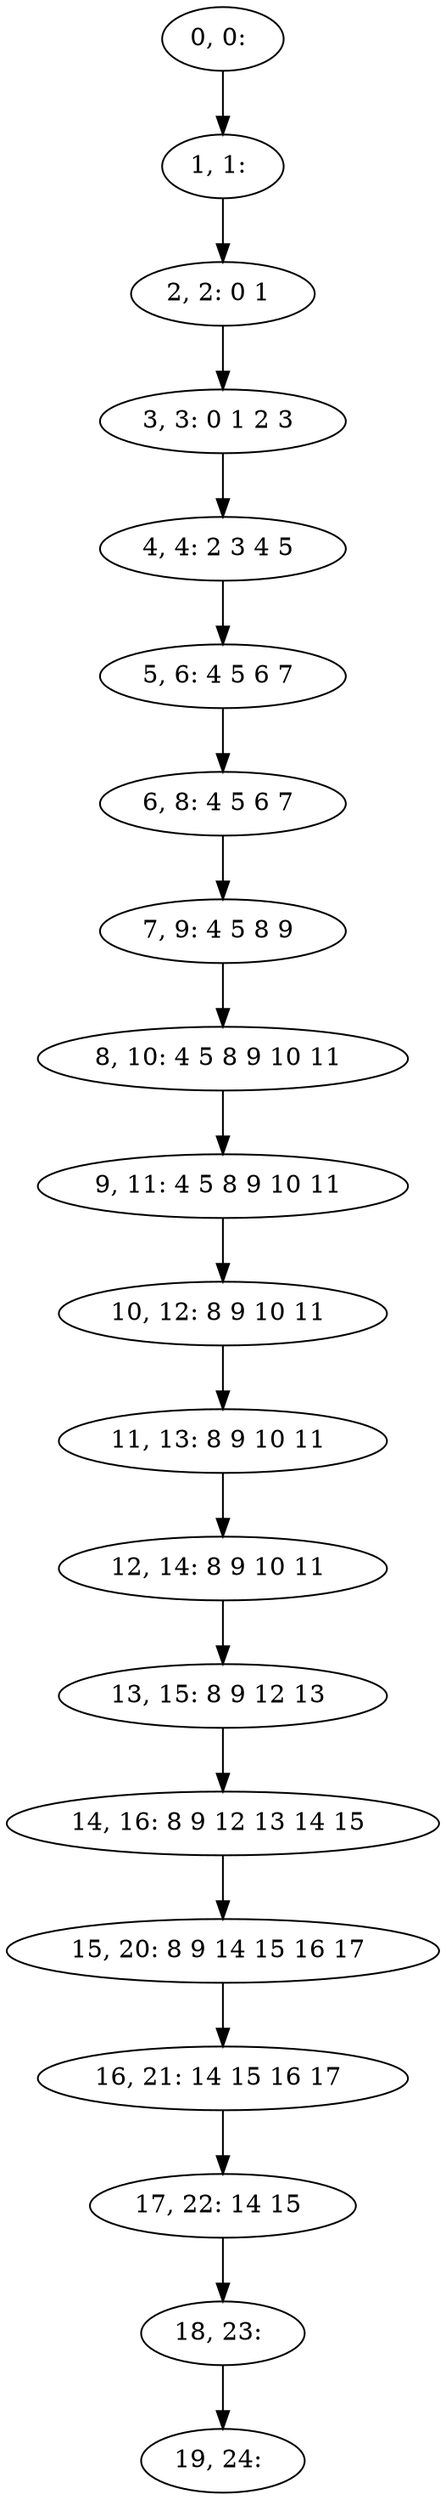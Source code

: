 digraph G {
0[label="0, 0: "];
1[label="1, 1: "];
2[label="2, 2: 0 1 "];
3[label="3, 3: 0 1 2 3 "];
4[label="4, 4: 2 3 4 5 "];
5[label="5, 6: 4 5 6 7 "];
6[label="6, 8: 4 5 6 7 "];
7[label="7, 9: 4 5 8 9 "];
8[label="8, 10: 4 5 8 9 10 11 "];
9[label="9, 11: 4 5 8 9 10 11 "];
10[label="10, 12: 8 9 10 11 "];
11[label="11, 13: 8 9 10 11 "];
12[label="12, 14: 8 9 10 11 "];
13[label="13, 15: 8 9 12 13 "];
14[label="14, 16: 8 9 12 13 14 15 "];
15[label="15, 20: 8 9 14 15 16 17 "];
16[label="16, 21: 14 15 16 17 "];
17[label="17, 22: 14 15 "];
18[label="18, 23: "];
19[label="19, 24: "];
0->1 ;
1->2 ;
2->3 ;
3->4 ;
4->5 ;
5->6 ;
6->7 ;
7->8 ;
8->9 ;
9->10 ;
10->11 ;
11->12 ;
12->13 ;
13->14 ;
14->15 ;
15->16 ;
16->17 ;
17->18 ;
18->19 ;
}
